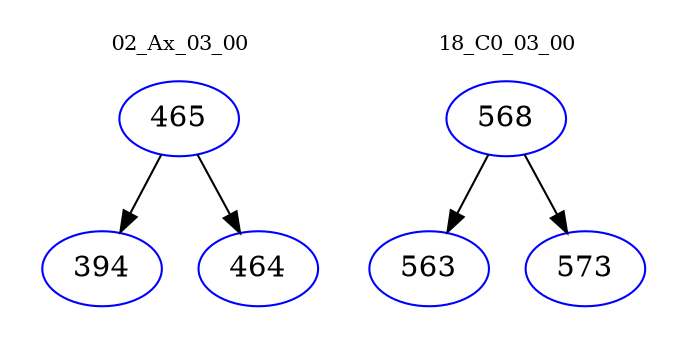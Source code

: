 digraph{
subgraph cluster_0 {
color = white
label = "02_Ax_03_00";
fontsize=10;
T0_465 [label="465", color="blue"]
T0_465 -> T0_394 [color="black"]
T0_394 [label="394", color="blue"]
T0_465 -> T0_464 [color="black"]
T0_464 [label="464", color="blue"]
}
subgraph cluster_1 {
color = white
label = "18_C0_03_00";
fontsize=10;
T1_568 [label="568", color="blue"]
T1_568 -> T1_563 [color="black"]
T1_563 [label="563", color="blue"]
T1_568 -> T1_573 [color="black"]
T1_573 [label="573", color="blue"]
}
}
